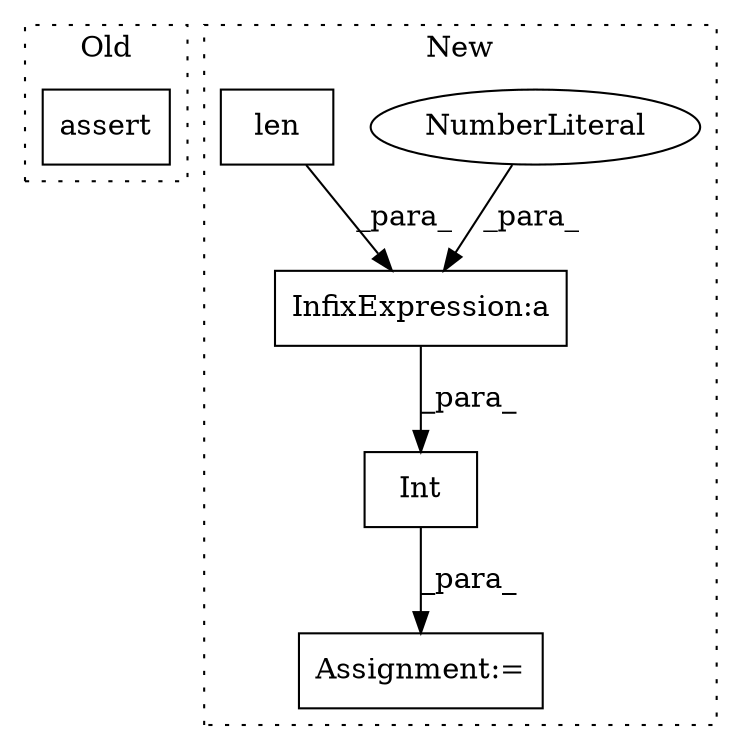 digraph G {
subgraph cluster0 {
1 [label="assert" a="6" s="480" l="7" shape="box"];
label = "Old";
style="dotted";
}
subgraph cluster1 {
2 [label="Int" a="32" s="541,564" l="4,1" shape="box"];
3 [label="Assignment:=" a="7" s="529" l="1" shape="box"];
4 [label="InfixExpression:a" a="27" s="560" l="3" shape="box"];
5 [label="NumberLiteral" a="34" s="563" l="1" shape="ellipse"];
6 [label="len" a="32" s="545,559" l="4,1" shape="box"];
label = "New";
style="dotted";
}
2 -> 3 [label="_para_"];
4 -> 2 [label="_para_"];
5 -> 4 [label="_para_"];
6 -> 4 [label="_para_"];
}